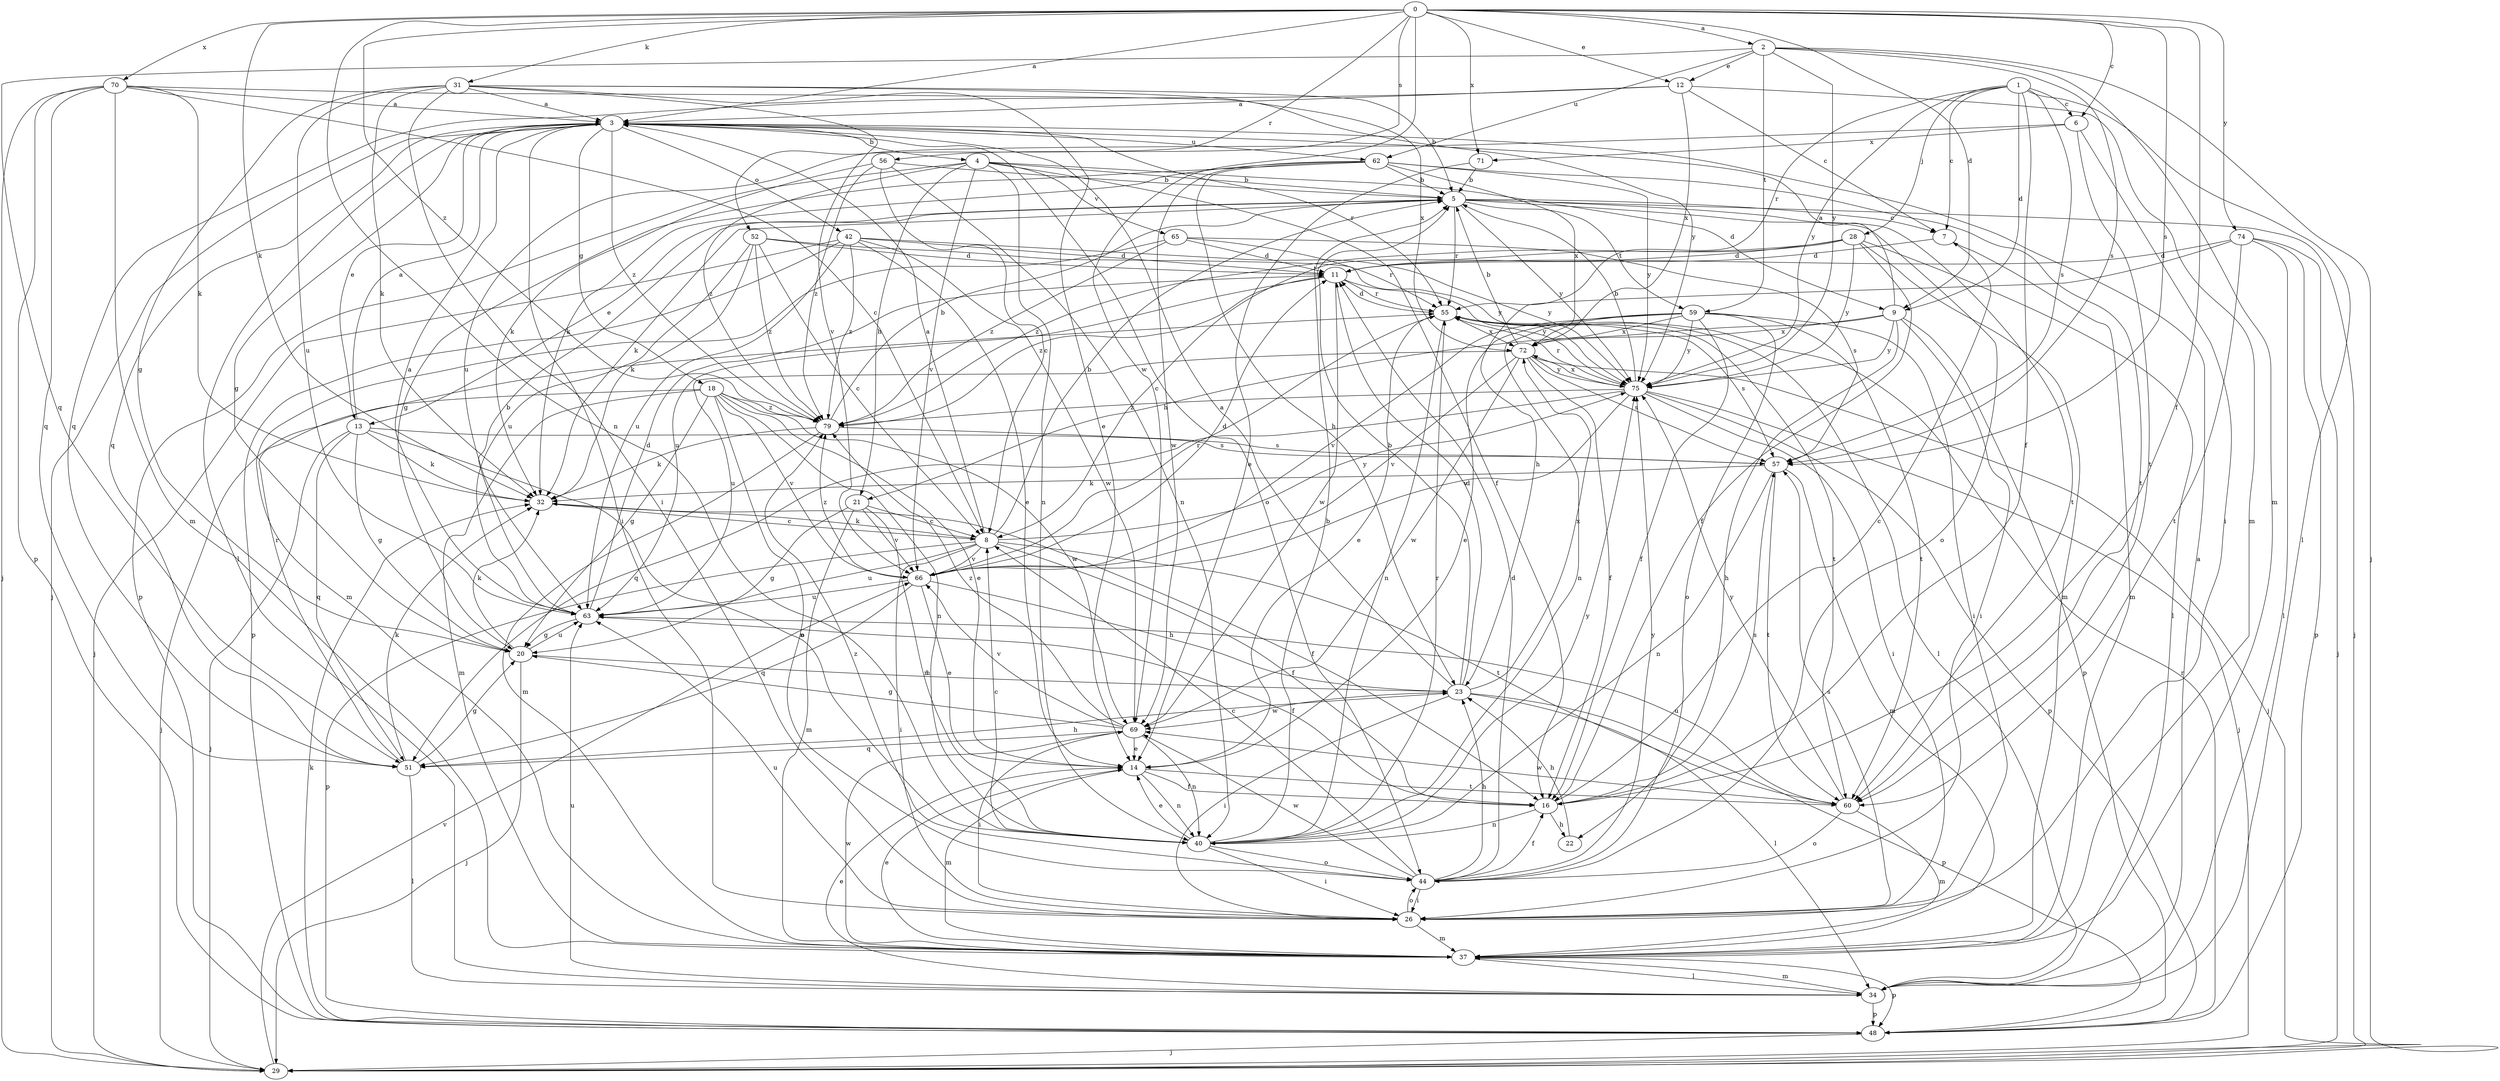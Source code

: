 strict digraph  {
0;
1;
2;
3;
4;
5;
6;
7;
8;
9;
11;
12;
13;
14;
16;
18;
20;
21;
22;
23;
26;
28;
29;
31;
32;
34;
37;
40;
42;
44;
48;
51;
52;
55;
56;
57;
59;
60;
62;
63;
65;
66;
69;
70;
71;
72;
74;
75;
79;
0 -> 2  [label=a];
0 -> 3  [label=a];
0 -> 6  [label=c];
0 -> 9  [label=d];
0 -> 12  [label=e];
0 -> 16  [label=f];
0 -> 31  [label=k];
0 -> 32  [label=k];
0 -> 40  [label=n];
0 -> 52  [label=r];
0 -> 56  [label=s];
0 -> 57  [label=s];
0 -> 69  [label=w];
0 -> 70  [label=x];
0 -> 71  [label=x];
0 -> 74  [label=y];
0 -> 79  [label=z];
1 -> 6  [label=c];
1 -> 7  [label=c];
1 -> 9  [label=d];
1 -> 16  [label=f];
1 -> 28  [label=j];
1 -> 34  [label=l];
1 -> 55  [label=r];
1 -> 57  [label=s];
1 -> 75  [label=y];
2 -> 12  [label=e];
2 -> 29  [label=j];
2 -> 37  [label=m];
2 -> 51  [label=q];
2 -> 57  [label=s];
2 -> 59  [label=t];
2 -> 62  [label=u];
2 -> 75  [label=y];
3 -> 4  [label=b];
3 -> 13  [label=e];
3 -> 18  [label=g];
3 -> 20  [label=g];
3 -> 26  [label=i];
3 -> 29  [label=j];
3 -> 34  [label=l];
3 -> 42  [label=o];
3 -> 44  [label=o];
3 -> 51  [label=q];
3 -> 55  [label=r];
3 -> 62  [label=u];
3 -> 79  [label=z];
4 -> 5  [label=b];
4 -> 9  [label=d];
4 -> 16  [label=f];
4 -> 21  [label=h];
4 -> 40  [label=n];
4 -> 48  [label=p];
4 -> 65  [label=v];
4 -> 66  [label=v];
4 -> 79  [label=z];
5 -> 7  [label=c];
5 -> 13  [label=e];
5 -> 29  [label=j];
5 -> 32  [label=k];
5 -> 44  [label=o];
5 -> 55  [label=r];
5 -> 59  [label=t];
5 -> 60  [label=t];
5 -> 75  [label=y];
6 -> 26  [label=i];
6 -> 60  [label=t];
6 -> 63  [label=u];
6 -> 71  [label=x];
7 -> 11  [label=d];
7 -> 37  [label=m];
8 -> 3  [label=a];
8 -> 5  [label=b];
8 -> 16  [label=f];
8 -> 26  [label=i];
8 -> 32  [label=k];
8 -> 48  [label=p];
8 -> 60  [label=t];
8 -> 63  [label=u];
8 -> 66  [label=v];
8 -> 75  [label=y];
9 -> 3  [label=a];
9 -> 21  [label=h];
9 -> 22  [label=h];
9 -> 26  [label=i];
9 -> 48  [label=p];
9 -> 72  [label=x];
9 -> 75  [label=y];
11 -> 55  [label=r];
11 -> 63  [label=u];
11 -> 69  [label=w];
11 -> 75  [label=y];
11 -> 79  [label=z];
12 -> 3  [label=a];
12 -> 7  [label=c];
12 -> 37  [label=m];
12 -> 51  [label=q];
12 -> 72  [label=x];
13 -> 3  [label=a];
13 -> 20  [label=g];
13 -> 29  [label=j];
13 -> 32  [label=k];
13 -> 40  [label=n];
13 -> 51  [label=q];
13 -> 57  [label=s];
14 -> 16  [label=f];
14 -> 37  [label=m];
14 -> 40  [label=n];
14 -> 60  [label=t];
16 -> 7  [label=c];
16 -> 22  [label=h];
16 -> 40  [label=n];
16 -> 57  [label=s];
18 -> 14  [label=e];
18 -> 20  [label=g];
18 -> 29  [label=j];
18 -> 37  [label=m];
18 -> 40  [label=n];
18 -> 44  [label=o];
18 -> 66  [label=v];
18 -> 69  [label=w];
18 -> 79  [label=z];
20 -> 23  [label=h];
20 -> 29  [label=j];
20 -> 32  [label=k];
20 -> 63  [label=u];
21 -> 8  [label=c];
21 -> 20  [label=g];
21 -> 37  [label=m];
21 -> 40  [label=n];
21 -> 66  [label=v];
22 -> 23  [label=h];
23 -> 3  [label=a];
23 -> 5  [label=b];
23 -> 11  [label=d];
23 -> 26  [label=i];
23 -> 34  [label=l];
23 -> 48  [label=p];
23 -> 69  [label=w];
23 -> 72  [label=x];
26 -> 37  [label=m];
26 -> 44  [label=o];
26 -> 57  [label=s];
26 -> 63  [label=u];
28 -> 8  [label=c];
28 -> 11  [label=d];
28 -> 16  [label=f];
28 -> 34  [label=l];
28 -> 37  [label=m];
28 -> 75  [label=y];
28 -> 79  [label=z];
29 -> 66  [label=v];
31 -> 3  [label=a];
31 -> 5  [label=b];
31 -> 14  [label=e];
31 -> 20  [label=g];
31 -> 26  [label=i];
31 -> 32  [label=k];
31 -> 63  [label=u];
31 -> 66  [label=v];
31 -> 72  [label=x];
32 -> 8  [label=c];
32 -> 16  [label=f];
34 -> 3  [label=a];
34 -> 14  [label=e];
34 -> 37  [label=m];
34 -> 48  [label=p];
34 -> 63  [label=u];
37 -> 14  [label=e];
37 -> 34  [label=l];
37 -> 48  [label=p];
37 -> 69  [label=w];
40 -> 5  [label=b];
40 -> 8  [label=c];
40 -> 14  [label=e];
40 -> 26  [label=i];
40 -> 44  [label=o];
40 -> 55  [label=r];
40 -> 75  [label=y];
42 -> 11  [label=d];
42 -> 14  [label=e];
42 -> 29  [label=j];
42 -> 48  [label=p];
42 -> 63  [label=u];
42 -> 69  [label=w];
42 -> 75  [label=y];
42 -> 79  [label=z];
44 -> 8  [label=c];
44 -> 11  [label=d];
44 -> 16  [label=f];
44 -> 23  [label=h];
44 -> 26  [label=i];
44 -> 69  [label=w];
44 -> 75  [label=y];
44 -> 79  [label=z];
48 -> 29  [label=j];
48 -> 32  [label=k];
48 -> 55  [label=r];
51 -> 20  [label=g];
51 -> 23  [label=h];
51 -> 32  [label=k];
51 -> 34  [label=l];
51 -> 55  [label=r];
52 -> 8  [label=c];
52 -> 11  [label=d];
52 -> 32  [label=k];
52 -> 63  [label=u];
52 -> 75  [label=y];
52 -> 79  [label=z];
55 -> 11  [label=d];
55 -> 14  [label=e];
55 -> 34  [label=l];
55 -> 40  [label=n];
55 -> 57  [label=s];
55 -> 60  [label=t];
55 -> 72  [label=x];
56 -> 5  [label=b];
56 -> 8  [label=c];
56 -> 32  [label=k];
56 -> 40  [label=n];
56 -> 79  [label=z];
57 -> 32  [label=k];
57 -> 37  [label=m];
57 -> 40  [label=n];
57 -> 60  [label=t];
59 -> 14  [label=e];
59 -> 16  [label=f];
59 -> 26  [label=i];
59 -> 40  [label=n];
59 -> 44  [label=o];
59 -> 60  [label=t];
59 -> 66  [label=v];
59 -> 72  [label=x];
59 -> 75  [label=y];
60 -> 37  [label=m];
60 -> 44  [label=o];
60 -> 63  [label=u];
60 -> 69  [label=w];
60 -> 75  [label=y];
62 -> 5  [label=b];
62 -> 20  [label=g];
62 -> 23  [label=h];
62 -> 32  [label=k];
62 -> 60  [label=t];
62 -> 69  [label=w];
62 -> 72  [label=x];
62 -> 75  [label=y];
63 -> 3  [label=a];
63 -> 5  [label=b];
63 -> 11  [label=d];
63 -> 16  [label=f];
63 -> 20  [label=g];
65 -> 11  [label=d];
65 -> 37  [label=m];
65 -> 55  [label=r];
65 -> 57  [label=s];
65 -> 79  [label=z];
66 -> 11  [label=d];
66 -> 14  [label=e];
66 -> 23  [label=h];
66 -> 51  [label=q];
66 -> 55  [label=r];
66 -> 63  [label=u];
66 -> 79  [label=z];
69 -> 14  [label=e];
69 -> 20  [label=g];
69 -> 26  [label=i];
69 -> 40  [label=n];
69 -> 51  [label=q];
69 -> 66  [label=v];
69 -> 79  [label=z];
70 -> 3  [label=a];
70 -> 8  [label=c];
70 -> 29  [label=j];
70 -> 32  [label=k];
70 -> 37  [label=m];
70 -> 48  [label=p];
70 -> 51  [label=q];
70 -> 75  [label=y];
71 -> 5  [label=b];
71 -> 14  [label=e];
72 -> 5  [label=b];
72 -> 16  [label=f];
72 -> 29  [label=j];
72 -> 57  [label=s];
72 -> 63  [label=u];
72 -> 66  [label=v];
72 -> 69  [label=w];
72 -> 75  [label=y];
74 -> 11  [label=d];
74 -> 23  [label=h];
74 -> 29  [label=j];
74 -> 34  [label=l];
74 -> 48  [label=p];
74 -> 60  [label=t];
75 -> 5  [label=b];
75 -> 26  [label=i];
75 -> 29  [label=j];
75 -> 48  [label=p];
75 -> 51  [label=q];
75 -> 55  [label=r];
75 -> 66  [label=v];
75 -> 72  [label=x];
75 -> 79  [label=z];
79 -> 5  [label=b];
79 -> 32  [label=k];
79 -> 37  [label=m];
79 -> 57  [label=s];
}
